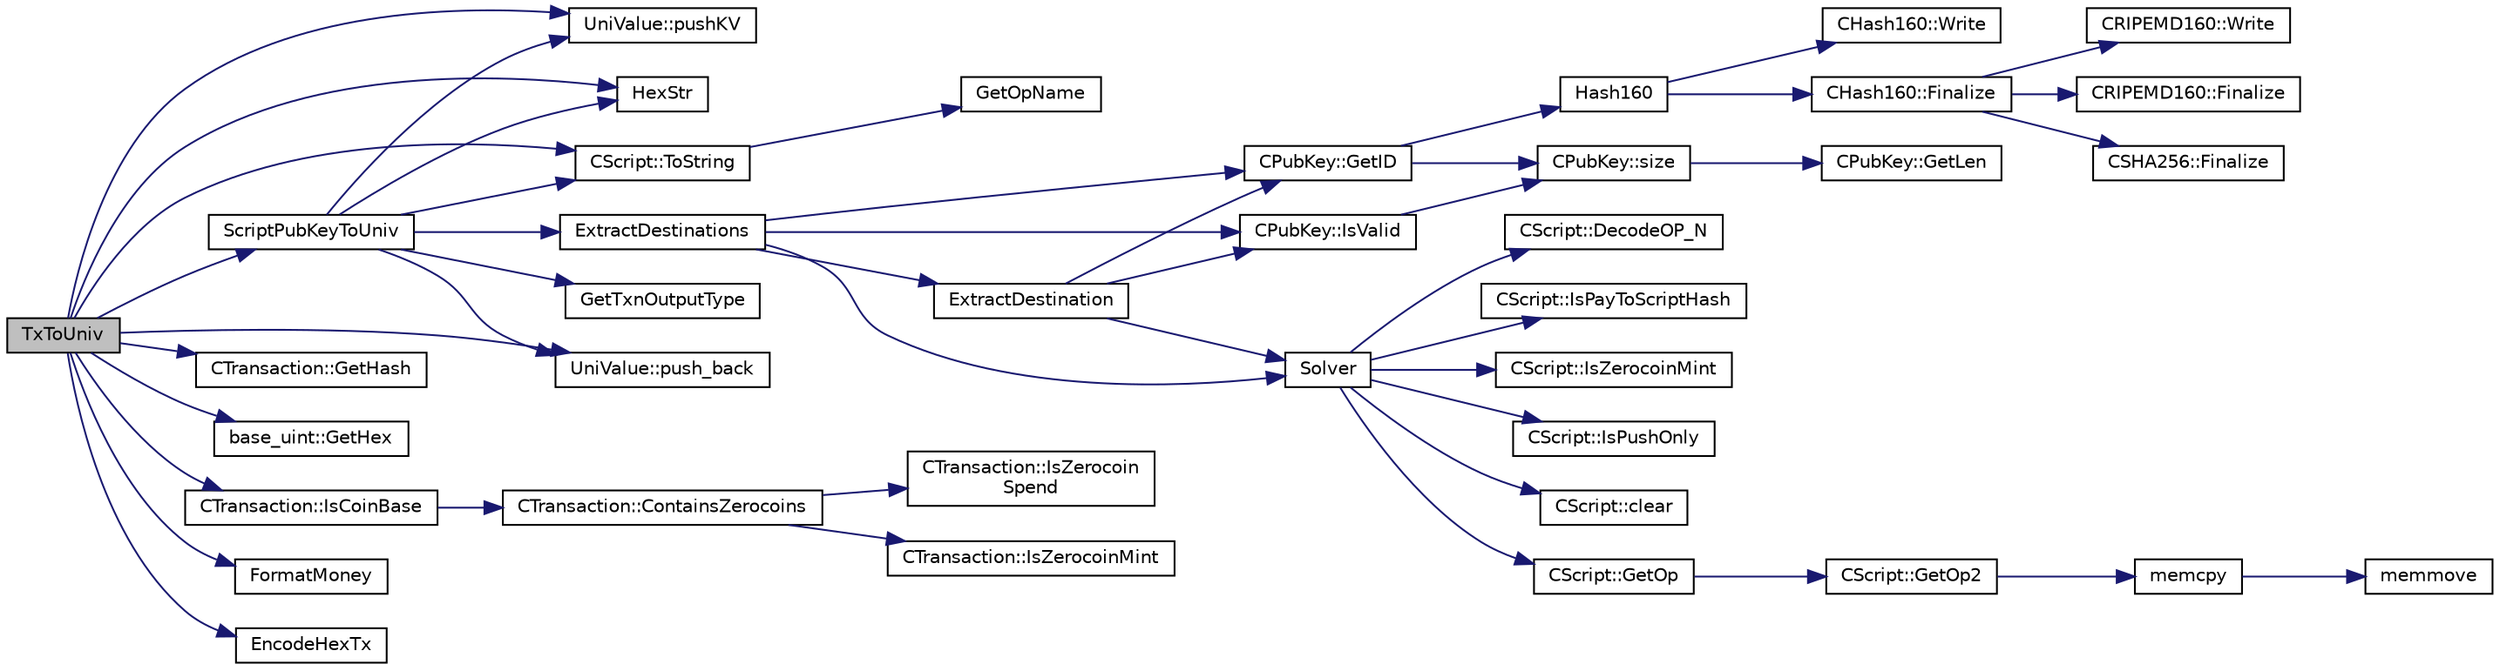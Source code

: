 digraph "TxToUniv"
{
  edge [fontname="Helvetica",fontsize="10",labelfontname="Helvetica",labelfontsize="10"];
  node [fontname="Helvetica",fontsize="10",shape=record];
  rankdir="LR";
  Node81 [label="TxToUniv",height=0.2,width=0.4,color="black", fillcolor="grey75", style="filled", fontcolor="black"];
  Node81 -> Node82 [color="midnightblue",fontsize="10",style="solid",fontname="Helvetica"];
  Node82 [label="UniValue::pushKV",height=0.2,width=0.4,color="black", fillcolor="white", style="filled",URL="$class_uni_value.html#abab649c2dbd593233de6364254456026"];
  Node81 -> Node83 [color="midnightblue",fontsize="10",style="solid",fontname="Helvetica"];
  Node83 [label="CTransaction::GetHash",height=0.2,width=0.4,color="black", fillcolor="white", style="filled",URL="$class_c_transaction.html#a7efd1379de830341417c0bfa23a149aa"];
  Node81 -> Node84 [color="midnightblue",fontsize="10",style="solid",fontname="Helvetica"];
  Node84 [label="base_uint::GetHex",height=0.2,width=0.4,color="black", fillcolor="white", style="filled",URL="$classbase__uint.html#ae5e7b7481de91ebead20eebd5d685441"];
  Node81 -> Node85 [color="midnightblue",fontsize="10",style="solid",fontname="Helvetica"];
  Node85 [label="CTransaction::IsCoinBase",height=0.2,width=0.4,color="black", fillcolor="white", style="filled",URL="$class_c_transaction.html#a96256e8ac1bf79ad9c057e48c41132dd"];
  Node85 -> Node86 [color="midnightblue",fontsize="10",style="solid",fontname="Helvetica"];
  Node86 [label="CTransaction::ContainsZerocoins",height=0.2,width=0.4,color="black", fillcolor="white", style="filled",URL="$class_c_transaction.html#a613051e8e5651a7500cb455f37dd1116"];
  Node86 -> Node87 [color="midnightblue",fontsize="10",style="solid",fontname="Helvetica"];
  Node87 [label="CTransaction::IsZerocoin\lSpend",height=0.2,width=0.4,color="black", fillcolor="white", style="filled",URL="$class_c_transaction.html#a4cda5603795c5f9179d4c8bd43f809cd"];
  Node86 -> Node88 [color="midnightblue",fontsize="10",style="solid",fontname="Helvetica"];
  Node88 [label="CTransaction::IsZerocoinMint",height=0.2,width=0.4,color="black", fillcolor="white", style="filled",URL="$class_c_transaction.html#ab91efb1c2312e6feeecfbbfff11abbb1"];
  Node81 -> Node89 [color="midnightblue",fontsize="10",style="solid",fontname="Helvetica"];
  Node89 [label="HexStr",height=0.2,width=0.4,color="black", fillcolor="white", style="filled",URL="$utilstrencodings_8h.html#ace13a819ca4e98c22847d26b3b357e75"];
  Node81 -> Node90 [color="midnightblue",fontsize="10",style="solid",fontname="Helvetica"];
  Node90 [label="CScript::ToString",height=0.2,width=0.4,color="black", fillcolor="white", style="filled",URL="$class_c_script.html#a05fe53ab8fc6a217036bb0d6d7f5d706"];
  Node90 -> Node91 [color="midnightblue",fontsize="10",style="solid",fontname="Helvetica"];
  Node91 [label="GetOpName",height=0.2,width=0.4,color="black", fillcolor="white", style="filled",URL="$script_8cpp.html#a573587022d52d3542eb6fbf5a1190489"];
  Node81 -> Node92 [color="midnightblue",fontsize="10",style="solid",fontname="Helvetica"];
  Node92 [label="UniValue::push_back",height=0.2,width=0.4,color="black", fillcolor="white", style="filled",URL="$class_uni_value.html#a944cd1b59b040cd24c9f46b55a68d49a"];
  Node81 -> Node93 [color="midnightblue",fontsize="10",style="solid",fontname="Helvetica"];
  Node93 [label="FormatMoney",height=0.2,width=0.4,color="black", fillcolor="white", style="filled",URL="$utilmoneystr_8cpp.html#ae7d875b4dae822af22b8b8be68f35417",tooltip="Money parsing/formatting utilities. "];
  Node81 -> Node94 [color="midnightblue",fontsize="10",style="solid",fontname="Helvetica"];
  Node94 [label="ScriptPubKeyToUniv",height=0.2,width=0.4,color="black", fillcolor="white", style="filled",URL="$core__write_8cpp.html#a4a51bf7268adbdcd58e7af445ea4db61"];
  Node94 -> Node82 [color="midnightblue",fontsize="10",style="solid",fontname="Helvetica"];
  Node94 -> Node90 [color="midnightblue",fontsize="10",style="solid",fontname="Helvetica"];
  Node94 -> Node89 [color="midnightblue",fontsize="10",style="solid",fontname="Helvetica"];
  Node94 -> Node95 [color="midnightblue",fontsize="10",style="solid",fontname="Helvetica"];
  Node95 [label="ExtractDestinations",height=0.2,width=0.4,color="black", fillcolor="white", style="filled",URL="$standard_8cpp.html#a6948ee6aa422ed8a5ffe06ddc77a55d8"];
  Node95 -> Node96 [color="midnightblue",fontsize="10",style="solid",fontname="Helvetica"];
  Node96 [label="Solver",height=0.2,width=0.4,color="black", fillcolor="white", style="filled",URL="$standard_8cpp.html#a6ee6be50bff44464e905680c6fcee6dc",tooltip="Return public keys or hashes from scriptPubKey, for &#39;standard&#39; transaction types. ..."];
  Node96 -> Node97 [color="midnightblue",fontsize="10",style="solid",fontname="Helvetica"];
  Node97 [label="CScript::IsPayToScriptHash",height=0.2,width=0.4,color="black", fillcolor="white", style="filled",URL="$class_c_script.html#a0c3729c606d318923dc06f95d85a0971"];
  Node96 -> Node98 [color="midnightblue",fontsize="10",style="solid",fontname="Helvetica"];
  Node98 [label="CScript::IsZerocoinMint",height=0.2,width=0.4,color="black", fillcolor="white", style="filled",URL="$class_c_script.html#aadeaf93bd9c00abc9e20d082051adac8"];
  Node96 -> Node99 [color="midnightblue",fontsize="10",style="solid",fontname="Helvetica"];
  Node99 [label="CScript::IsPushOnly",height=0.2,width=0.4,color="black", fillcolor="white", style="filled",URL="$class_c_script.html#a090905f875fa5a40e616b319de8e973f",tooltip="Called by IsStandardTx and P2SH/BIP62 VerifyScript (which makes it consensus-critical). "];
  Node96 -> Node100 [color="midnightblue",fontsize="10",style="solid",fontname="Helvetica"];
  Node100 [label="CScript::clear",height=0.2,width=0.4,color="black", fillcolor="white", style="filled",URL="$class_c_script.html#a7b2baf842621f07c4939408acf63377c"];
  Node96 -> Node101 [color="midnightblue",fontsize="10",style="solid",fontname="Helvetica"];
  Node101 [label="CScript::GetOp",height=0.2,width=0.4,color="black", fillcolor="white", style="filled",URL="$class_c_script.html#a94635ed93d8d244ec3acfa83f9ecfe5f"];
  Node101 -> Node102 [color="midnightblue",fontsize="10",style="solid",fontname="Helvetica"];
  Node102 [label="CScript::GetOp2",height=0.2,width=0.4,color="black", fillcolor="white", style="filled",URL="$class_c_script.html#aac2dbe75742054049b0c6de0e9473ef0"];
  Node102 -> Node103 [color="midnightblue",fontsize="10",style="solid",fontname="Helvetica"];
  Node103 [label="memcpy",height=0.2,width=0.4,color="black", fillcolor="white", style="filled",URL="$glibc__compat_8cpp.html#a0f46826ab0466591e136db24394923cf"];
  Node103 -> Node104 [color="midnightblue",fontsize="10",style="solid",fontname="Helvetica"];
  Node104 [label="memmove",height=0.2,width=0.4,color="black", fillcolor="white", style="filled",URL="$glibc__compat_8cpp.html#a9778d49e9029dd75bc53ecbbf9f5e9a1"];
  Node96 -> Node105 [color="midnightblue",fontsize="10",style="solid",fontname="Helvetica"];
  Node105 [label="CScript::DecodeOP_N",height=0.2,width=0.4,color="black", fillcolor="white", style="filled",URL="$class_c_script.html#a7f975fca06b3e9a17da8ba23c7647e2e",tooltip="Encode/decode small integers: "];
  Node95 -> Node106 [color="midnightblue",fontsize="10",style="solid",fontname="Helvetica"];
  Node106 [label="CPubKey::IsValid",height=0.2,width=0.4,color="black", fillcolor="white", style="filled",URL="$class_c_pub_key.html#a4fa94293cf8577fd039b9a133f6c7f30"];
  Node106 -> Node107 [color="midnightblue",fontsize="10",style="solid",fontname="Helvetica"];
  Node107 [label="CPubKey::size",height=0.2,width=0.4,color="black", fillcolor="white", style="filled",URL="$class_c_pub_key.html#a6bb28fcf0a5f799c69f5b7269363b309",tooltip="Simple read-only vector-like interface to the pubkey data. "];
  Node107 -> Node108 [color="midnightblue",fontsize="10",style="solid",fontname="Helvetica"];
  Node108 [label="CPubKey::GetLen",height=0.2,width=0.4,color="black", fillcolor="white", style="filled",URL="$class_c_pub_key.html#a7dc71b3f037c84268dc22de97d7b65fb",tooltip="Compute the length of a pubkey with a given first byte. "];
  Node95 -> Node109 [color="midnightblue",fontsize="10",style="solid",fontname="Helvetica"];
  Node109 [label="CPubKey::GetID",height=0.2,width=0.4,color="black", fillcolor="white", style="filled",URL="$class_c_pub_key.html#a2675f7e6f72eff68e7a5227289feb021",tooltip="Get the KeyID of this public key (hash of its serialization) "];
  Node109 -> Node110 [color="midnightblue",fontsize="10",style="solid",fontname="Helvetica"];
  Node110 [label="Hash160",height=0.2,width=0.4,color="black", fillcolor="white", style="filled",URL="$hash_8h.html#a4490f70ddae16e9e48460a0416a48a6b",tooltip="Compute the 160-bit hash an object. "];
  Node110 -> Node111 [color="midnightblue",fontsize="10",style="solid",fontname="Helvetica"];
  Node111 [label="CHash160::Write",height=0.2,width=0.4,color="black", fillcolor="white", style="filled",URL="$class_c_hash160.html#af56cdd9443013eb68b246aa8450217f2"];
  Node110 -> Node112 [color="midnightblue",fontsize="10",style="solid",fontname="Helvetica"];
  Node112 [label="CHash160::Finalize",height=0.2,width=0.4,color="black", fillcolor="white", style="filled",URL="$class_c_hash160.html#a9bb08e1772002ae1a5d85017ba7952ee"];
  Node112 -> Node113 [color="midnightblue",fontsize="10",style="solid",fontname="Helvetica"];
  Node113 [label="CSHA256::Finalize",height=0.2,width=0.4,color="black", fillcolor="white", style="filled",URL="$class_c_s_h_a256.html#a4259230be0caefa590bc324fc12b9b90"];
  Node112 -> Node114 [color="midnightblue",fontsize="10",style="solid",fontname="Helvetica"];
  Node114 [label="CRIPEMD160::Write",height=0.2,width=0.4,color="black", fillcolor="white", style="filled",URL="$class_c_r_i_p_e_m_d160.html#a221143b9d94af623d07c4f4ba1bf6007"];
  Node112 -> Node115 [color="midnightblue",fontsize="10",style="solid",fontname="Helvetica"];
  Node115 [label="CRIPEMD160::Finalize",height=0.2,width=0.4,color="black", fillcolor="white", style="filled",URL="$class_c_r_i_p_e_m_d160.html#a2a11566fbf9d1339b819833313fc4e51"];
  Node109 -> Node107 [color="midnightblue",fontsize="10",style="solid",fontname="Helvetica"];
  Node95 -> Node116 [color="midnightblue",fontsize="10",style="solid",fontname="Helvetica"];
  Node116 [label="ExtractDestination",height=0.2,width=0.4,color="black", fillcolor="white", style="filled",URL="$standard_8cpp.html#a951f7e601746ae076afdf3169ecca2fc"];
  Node116 -> Node96 [color="midnightblue",fontsize="10",style="solid",fontname="Helvetica"];
  Node116 -> Node106 [color="midnightblue",fontsize="10",style="solid",fontname="Helvetica"];
  Node116 -> Node109 [color="midnightblue",fontsize="10",style="solid",fontname="Helvetica"];
  Node94 -> Node117 [color="midnightblue",fontsize="10",style="solid",fontname="Helvetica"];
  Node117 [label="GetTxnOutputType",height=0.2,width=0.4,color="black", fillcolor="white", style="filled",URL="$standard_8cpp.html#a998a2df1a42dc68c4cffa9933aa713c2"];
  Node94 -> Node92 [color="midnightblue",fontsize="10",style="solid",fontname="Helvetica"];
  Node81 -> Node118 [color="midnightblue",fontsize="10",style="solid",fontname="Helvetica"];
  Node118 [label="EncodeHexTx",height=0.2,width=0.4,color="black", fillcolor="white", style="filled",URL="$core__write_8cpp.html#affe20b87370c503a85de8195fe9d80f6"];
}
